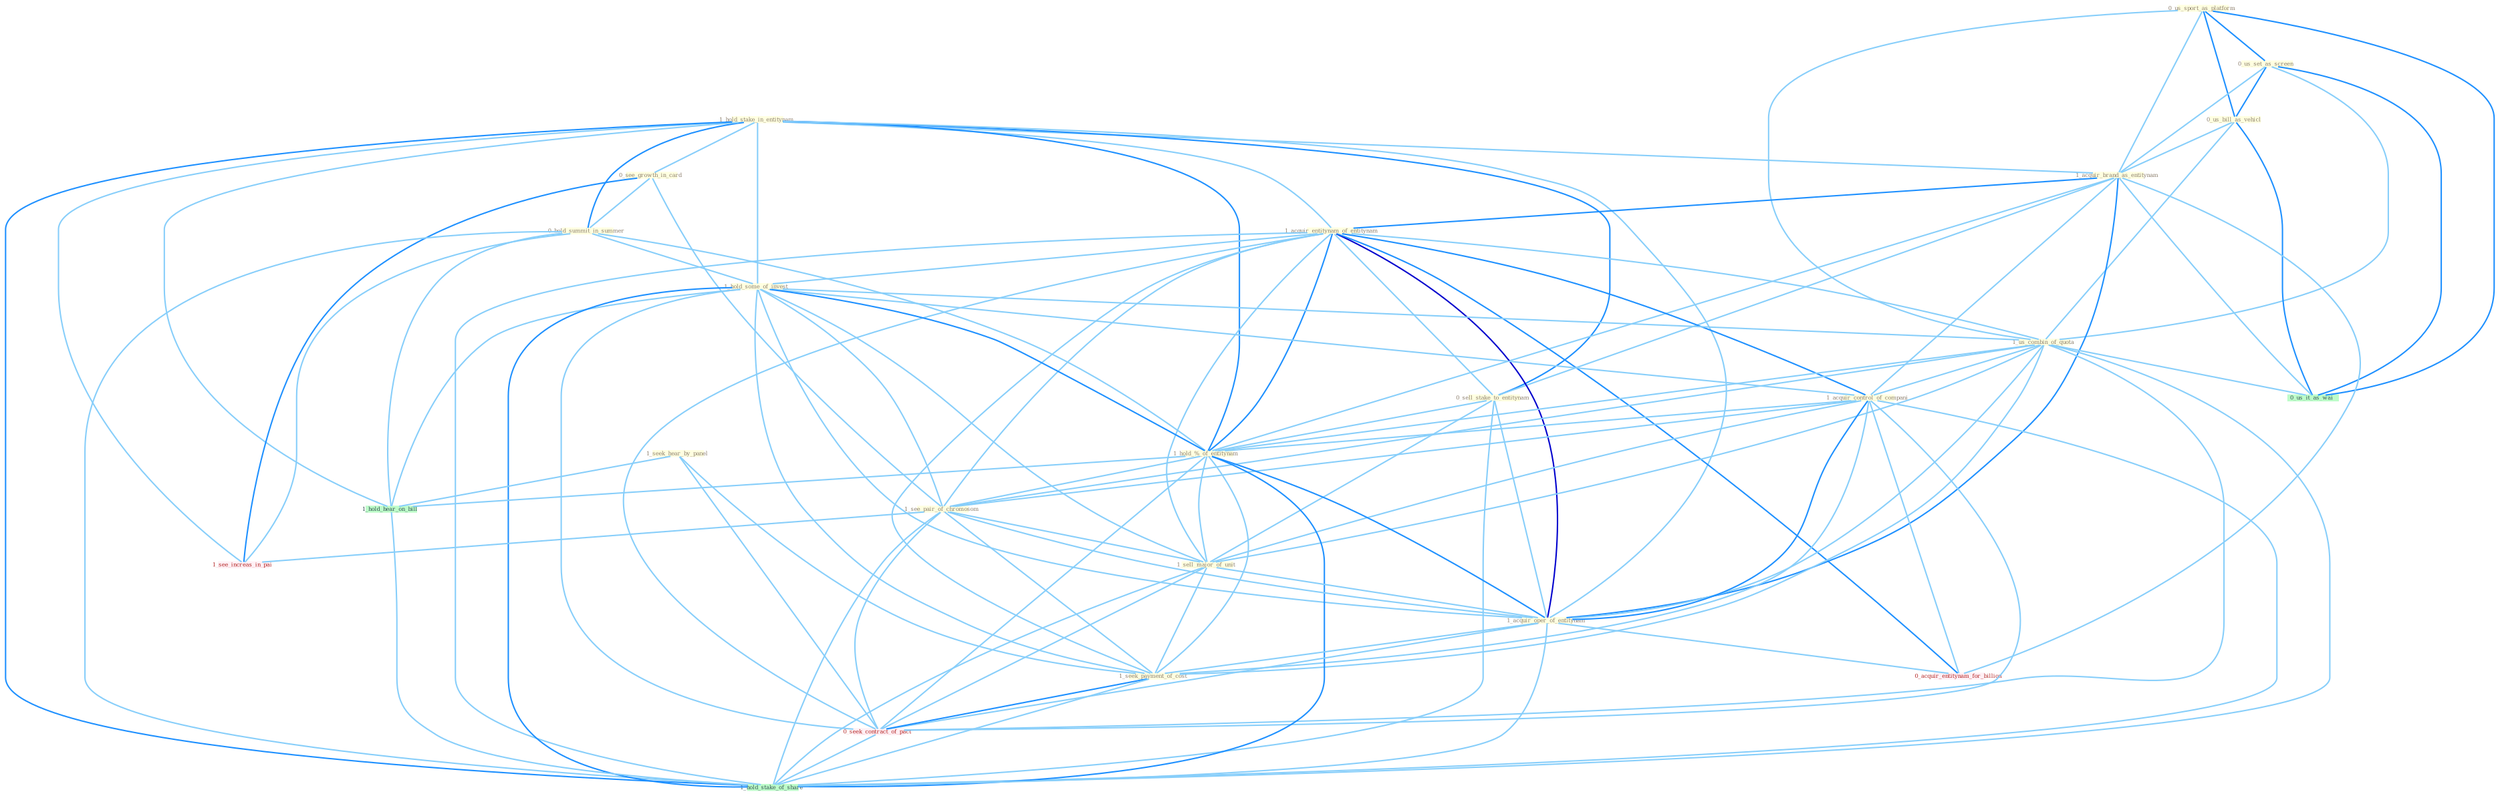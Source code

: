 Graph G{ 
    node
    [shape=polygon,style=filled,width=.5,height=.06,color="#BDFCC9",fixedsize=true,fontsize=4,
    fontcolor="#2f4f4f"];
    {node
    [color="#ffffe0", fontcolor="#8b7d6b"] "1_hold_stake_in_entitynam " "0_us_sport_as_platform " "0_us_set_as_screen " "0_us_bill_as_vehicl " "1_acquir_brand_as_entitynam " "0_see_growth_in_card " "0_hold_summit_in_summer " "1_acquir_entitynam_of_entitynam " "1_hold_some_of_invest " "0_sell_stake_to_entitynam " "1_us_combin_of_quota " "1_acquir_control_of_compani " "1_hold_%_of_entitynam " "1_see_pair_of_chromosom " "1_seek_hear_by_panel " "1_sell_major_of_unit " "1_acquir_oper_of_entitynam " "1_seek_payment_of_cost "}
{node [color="#fff0f5", fontcolor="#b22222"] "0_seek_contract_of_pact " "0_acquir_entitynam_for_billion " "1_see_increas_in_pai "}
edge [color="#B0E2FF"];

	"1_hold_stake_in_entitynam " -- "1_acquir_brand_as_entitynam " [w="1", color="#87cefa" ];
	"1_hold_stake_in_entitynam " -- "0_see_growth_in_card " [w="1", color="#87cefa" ];
	"1_hold_stake_in_entitynam " -- "0_hold_summit_in_summer " [w="2", color="#1e90ff" , len=0.8];
	"1_hold_stake_in_entitynam " -- "1_acquir_entitynam_of_entitynam " [w="1", color="#87cefa" ];
	"1_hold_stake_in_entitynam " -- "1_hold_some_of_invest " [w="1", color="#87cefa" ];
	"1_hold_stake_in_entitynam " -- "0_sell_stake_to_entitynam " [w="2", color="#1e90ff" , len=0.8];
	"1_hold_stake_in_entitynam " -- "1_hold_%_of_entitynam " [w="2", color="#1e90ff" , len=0.8];
	"1_hold_stake_in_entitynam " -- "1_acquir_oper_of_entitynam " [w="1", color="#87cefa" ];
	"1_hold_stake_in_entitynam " -- "1_see_increas_in_pai " [w="1", color="#87cefa" ];
	"1_hold_stake_in_entitynam " -- "1_hold_hear_on_bill " [w="1", color="#87cefa" ];
	"1_hold_stake_in_entitynam " -- "1_hold_stake_of_share " [w="2", color="#1e90ff" , len=0.8];
	"0_us_sport_as_platform " -- "0_us_set_as_screen " [w="2", color="#1e90ff" , len=0.8];
	"0_us_sport_as_platform " -- "0_us_bill_as_vehicl " [w="2", color="#1e90ff" , len=0.8];
	"0_us_sport_as_platform " -- "1_acquir_brand_as_entitynam " [w="1", color="#87cefa" ];
	"0_us_sport_as_platform " -- "1_us_combin_of_quota " [w="1", color="#87cefa" ];
	"0_us_sport_as_platform " -- "0_us_it_as_wai " [w="2", color="#1e90ff" , len=0.8];
	"0_us_set_as_screen " -- "0_us_bill_as_vehicl " [w="2", color="#1e90ff" , len=0.8];
	"0_us_set_as_screen " -- "1_acquir_brand_as_entitynam " [w="1", color="#87cefa" ];
	"0_us_set_as_screen " -- "1_us_combin_of_quota " [w="1", color="#87cefa" ];
	"0_us_set_as_screen " -- "0_us_it_as_wai " [w="2", color="#1e90ff" , len=0.8];
	"0_us_bill_as_vehicl " -- "1_acquir_brand_as_entitynam " [w="1", color="#87cefa" ];
	"0_us_bill_as_vehicl " -- "1_us_combin_of_quota " [w="1", color="#87cefa" ];
	"0_us_bill_as_vehicl " -- "0_us_it_as_wai " [w="2", color="#1e90ff" , len=0.8];
	"1_acquir_brand_as_entitynam " -- "1_acquir_entitynam_of_entitynam " [w="2", color="#1e90ff" , len=0.8];
	"1_acquir_brand_as_entitynam " -- "0_sell_stake_to_entitynam " [w="1", color="#87cefa" ];
	"1_acquir_brand_as_entitynam " -- "1_acquir_control_of_compani " [w="1", color="#87cefa" ];
	"1_acquir_brand_as_entitynam " -- "1_hold_%_of_entitynam " [w="1", color="#87cefa" ];
	"1_acquir_brand_as_entitynam " -- "1_acquir_oper_of_entitynam " [w="2", color="#1e90ff" , len=0.8];
	"1_acquir_brand_as_entitynam " -- "0_us_it_as_wai " [w="1", color="#87cefa" ];
	"1_acquir_brand_as_entitynam " -- "0_acquir_entitynam_for_billion " [w="1", color="#87cefa" ];
	"0_see_growth_in_card " -- "0_hold_summit_in_summer " [w="1", color="#87cefa" ];
	"0_see_growth_in_card " -- "1_see_pair_of_chromosom " [w="1", color="#87cefa" ];
	"0_see_growth_in_card " -- "1_see_increas_in_pai " [w="2", color="#1e90ff" , len=0.8];
	"0_hold_summit_in_summer " -- "1_hold_some_of_invest " [w="1", color="#87cefa" ];
	"0_hold_summit_in_summer " -- "1_hold_%_of_entitynam " [w="1", color="#87cefa" ];
	"0_hold_summit_in_summer " -- "1_see_increas_in_pai " [w="1", color="#87cefa" ];
	"0_hold_summit_in_summer " -- "1_hold_hear_on_bill " [w="1", color="#87cefa" ];
	"0_hold_summit_in_summer " -- "1_hold_stake_of_share " [w="1", color="#87cefa" ];
	"1_acquir_entitynam_of_entitynam " -- "1_hold_some_of_invest " [w="1", color="#87cefa" ];
	"1_acquir_entitynam_of_entitynam " -- "0_sell_stake_to_entitynam " [w="1", color="#87cefa" ];
	"1_acquir_entitynam_of_entitynam " -- "1_us_combin_of_quota " [w="1", color="#87cefa" ];
	"1_acquir_entitynam_of_entitynam " -- "1_acquir_control_of_compani " [w="2", color="#1e90ff" , len=0.8];
	"1_acquir_entitynam_of_entitynam " -- "1_hold_%_of_entitynam " [w="2", color="#1e90ff" , len=0.8];
	"1_acquir_entitynam_of_entitynam " -- "1_see_pair_of_chromosom " [w="1", color="#87cefa" ];
	"1_acquir_entitynam_of_entitynam " -- "1_sell_major_of_unit " [w="1", color="#87cefa" ];
	"1_acquir_entitynam_of_entitynam " -- "1_acquir_oper_of_entitynam " [w="3", color="#0000cd" , len=0.6];
	"1_acquir_entitynam_of_entitynam " -- "1_seek_payment_of_cost " [w="1", color="#87cefa" ];
	"1_acquir_entitynam_of_entitynam " -- "0_seek_contract_of_pact " [w="1", color="#87cefa" ];
	"1_acquir_entitynam_of_entitynam " -- "0_acquir_entitynam_for_billion " [w="2", color="#1e90ff" , len=0.8];
	"1_acquir_entitynam_of_entitynam " -- "1_hold_stake_of_share " [w="1", color="#87cefa" ];
	"1_hold_some_of_invest " -- "1_us_combin_of_quota " [w="1", color="#87cefa" ];
	"1_hold_some_of_invest " -- "1_acquir_control_of_compani " [w="1", color="#87cefa" ];
	"1_hold_some_of_invest " -- "1_hold_%_of_entitynam " [w="2", color="#1e90ff" , len=0.8];
	"1_hold_some_of_invest " -- "1_see_pair_of_chromosom " [w="1", color="#87cefa" ];
	"1_hold_some_of_invest " -- "1_sell_major_of_unit " [w="1", color="#87cefa" ];
	"1_hold_some_of_invest " -- "1_acquir_oper_of_entitynam " [w="1", color="#87cefa" ];
	"1_hold_some_of_invest " -- "1_seek_payment_of_cost " [w="1", color="#87cefa" ];
	"1_hold_some_of_invest " -- "0_seek_contract_of_pact " [w="1", color="#87cefa" ];
	"1_hold_some_of_invest " -- "1_hold_hear_on_bill " [w="1", color="#87cefa" ];
	"1_hold_some_of_invest " -- "1_hold_stake_of_share " [w="2", color="#1e90ff" , len=0.8];
	"0_sell_stake_to_entitynam " -- "1_hold_%_of_entitynam " [w="1", color="#87cefa" ];
	"0_sell_stake_to_entitynam " -- "1_sell_major_of_unit " [w="1", color="#87cefa" ];
	"0_sell_stake_to_entitynam " -- "1_acquir_oper_of_entitynam " [w="1", color="#87cefa" ];
	"0_sell_stake_to_entitynam " -- "1_hold_stake_of_share " [w="1", color="#87cefa" ];
	"1_us_combin_of_quota " -- "1_acquir_control_of_compani " [w="1", color="#87cefa" ];
	"1_us_combin_of_quota " -- "1_hold_%_of_entitynam " [w="1", color="#87cefa" ];
	"1_us_combin_of_quota " -- "1_see_pair_of_chromosom " [w="1", color="#87cefa" ];
	"1_us_combin_of_quota " -- "1_sell_major_of_unit " [w="1", color="#87cefa" ];
	"1_us_combin_of_quota " -- "1_acquir_oper_of_entitynam " [w="1", color="#87cefa" ];
	"1_us_combin_of_quota " -- "1_seek_payment_of_cost " [w="1", color="#87cefa" ];
	"1_us_combin_of_quota " -- "0_seek_contract_of_pact " [w="1", color="#87cefa" ];
	"1_us_combin_of_quota " -- "0_us_it_as_wai " [w="1", color="#87cefa" ];
	"1_us_combin_of_quota " -- "1_hold_stake_of_share " [w="1", color="#87cefa" ];
	"1_acquir_control_of_compani " -- "1_hold_%_of_entitynam " [w="1", color="#87cefa" ];
	"1_acquir_control_of_compani " -- "1_see_pair_of_chromosom " [w="1", color="#87cefa" ];
	"1_acquir_control_of_compani " -- "1_sell_major_of_unit " [w="1", color="#87cefa" ];
	"1_acquir_control_of_compani " -- "1_acquir_oper_of_entitynam " [w="2", color="#1e90ff" , len=0.8];
	"1_acquir_control_of_compani " -- "1_seek_payment_of_cost " [w="1", color="#87cefa" ];
	"1_acquir_control_of_compani " -- "0_seek_contract_of_pact " [w="1", color="#87cefa" ];
	"1_acquir_control_of_compani " -- "0_acquir_entitynam_for_billion " [w="1", color="#87cefa" ];
	"1_acquir_control_of_compani " -- "1_hold_stake_of_share " [w="1", color="#87cefa" ];
	"1_hold_%_of_entitynam " -- "1_see_pair_of_chromosom " [w="1", color="#87cefa" ];
	"1_hold_%_of_entitynam " -- "1_sell_major_of_unit " [w="1", color="#87cefa" ];
	"1_hold_%_of_entitynam " -- "1_acquir_oper_of_entitynam " [w="2", color="#1e90ff" , len=0.8];
	"1_hold_%_of_entitynam " -- "1_seek_payment_of_cost " [w="1", color="#87cefa" ];
	"1_hold_%_of_entitynam " -- "0_seek_contract_of_pact " [w="1", color="#87cefa" ];
	"1_hold_%_of_entitynam " -- "1_hold_hear_on_bill " [w="1", color="#87cefa" ];
	"1_hold_%_of_entitynam " -- "1_hold_stake_of_share " [w="2", color="#1e90ff" , len=0.8];
	"1_see_pair_of_chromosom " -- "1_sell_major_of_unit " [w="1", color="#87cefa" ];
	"1_see_pair_of_chromosom " -- "1_acquir_oper_of_entitynam " [w="1", color="#87cefa" ];
	"1_see_pair_of_chromosom " -- "1_seek_payment_of_cost " [w="1", color="#87cefa" ];
	"1_see_pair_of_chromosom " -- "0_seek_contract_of_pact " [w="1", color="#87cefa" ];
	"1_see_pair_of_chromosom " -- "1_see_increas_in_pai " [w="1", color="#87cefa" ];
	"1_see_pair_of_chromosom " -- "1_hold_stake_of_share " [w="1", color="#87cefa" ];
	"1_seek_hear_by_panel " -- "1_seek_payment_of_cost " [w="1", color="#87cefa" ];
	"1_seek_hear_by_panel " -- "0_seek_contract_of_pact " [w="1", color="#87cefa" ];
	"1_seek_hear_by_panel " -- "1_hold_hear_on_bill " [w="1", color="#87cefa" ];
	"1_sell_major_of_unit " -- "1_acquir_oper_of_entitynam " [w="1", color="#87cefa" ];
	"1_sell_major_of_unit " -- "1_seek_payment_of_cost " [w="1", color="#87cefa" ];
	"1_sell_major_of_unit " -- "0_seek_contract_of_pact " [w="1", color="#87cefa" ];
	"1_sell_major_of_unit " -- "1_hold_stake_of_share " [w="1", color="#87cefa" ];
	"1_acquir_oper_of_entitynam " -- "1_seek_payment_of_cost " [w="1", color="#87cefa" ];
	"1_acquir_oper_of_entitynam " -- "0_seek_contract_of_pact " [w="1", color="#87cefa" ];
	"1_acquir_oper_of_entitynam " -- "0_acquir_entitynam_for_billion " [w="1", color="#87cefa" ];
	"1_acquir_oper_of_entitynam " -- "1_hold_stake_of_share " [w="1", color="#87cefa" ];
	"1_seek_payment_of_cost " -- "0_seek_contract_of_pact " [w="2", color="#1e90ff" , len=0.8];
	"1_seek_payment_of_cost " -- "1_hold_stake_of_share " [w="1", color="#87cefa" ];
	"0_seek_contract_of_pact " -- "1_hold_stake_of_share " [w="1", color="#87cefa" ];
	"1_hold_hear_on_bill " -- "1_hold_stake_of_share " [w="1", color="#87cefa" ];
}